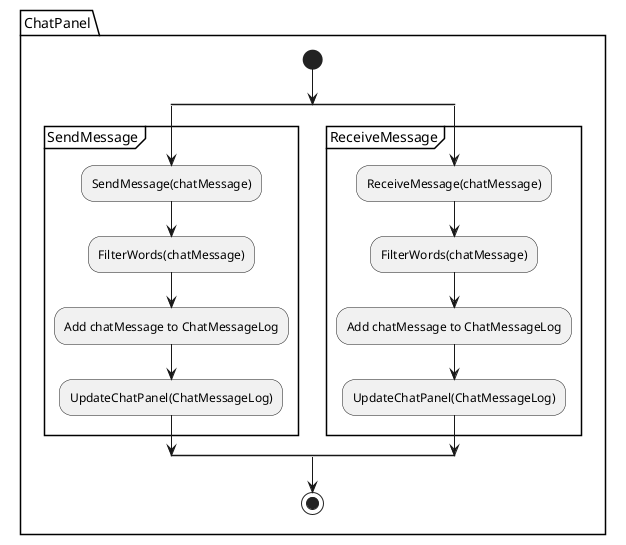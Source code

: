 @startuml ChatPanelActivityDiagram

package ChatPanel {

    start

    split

        partition SendMessage {
            :SendMessage(chatMessage);
            :FilterWords(chatMessage);
            :Add chatMessage to ChatMessageLog;
            :UpdateChatPanel(ChatMessageLog);

        }

    split again

        partition ReceiveMessage {

            :ReceiveMessage(chatMessage);
            :FilterWords(chatMessage);
            :Add chatMessage to ChatMessageLog;
            :UpdateChatPanel(ChatMessageLog);

        }

    end split


    stop

}


@enduml








